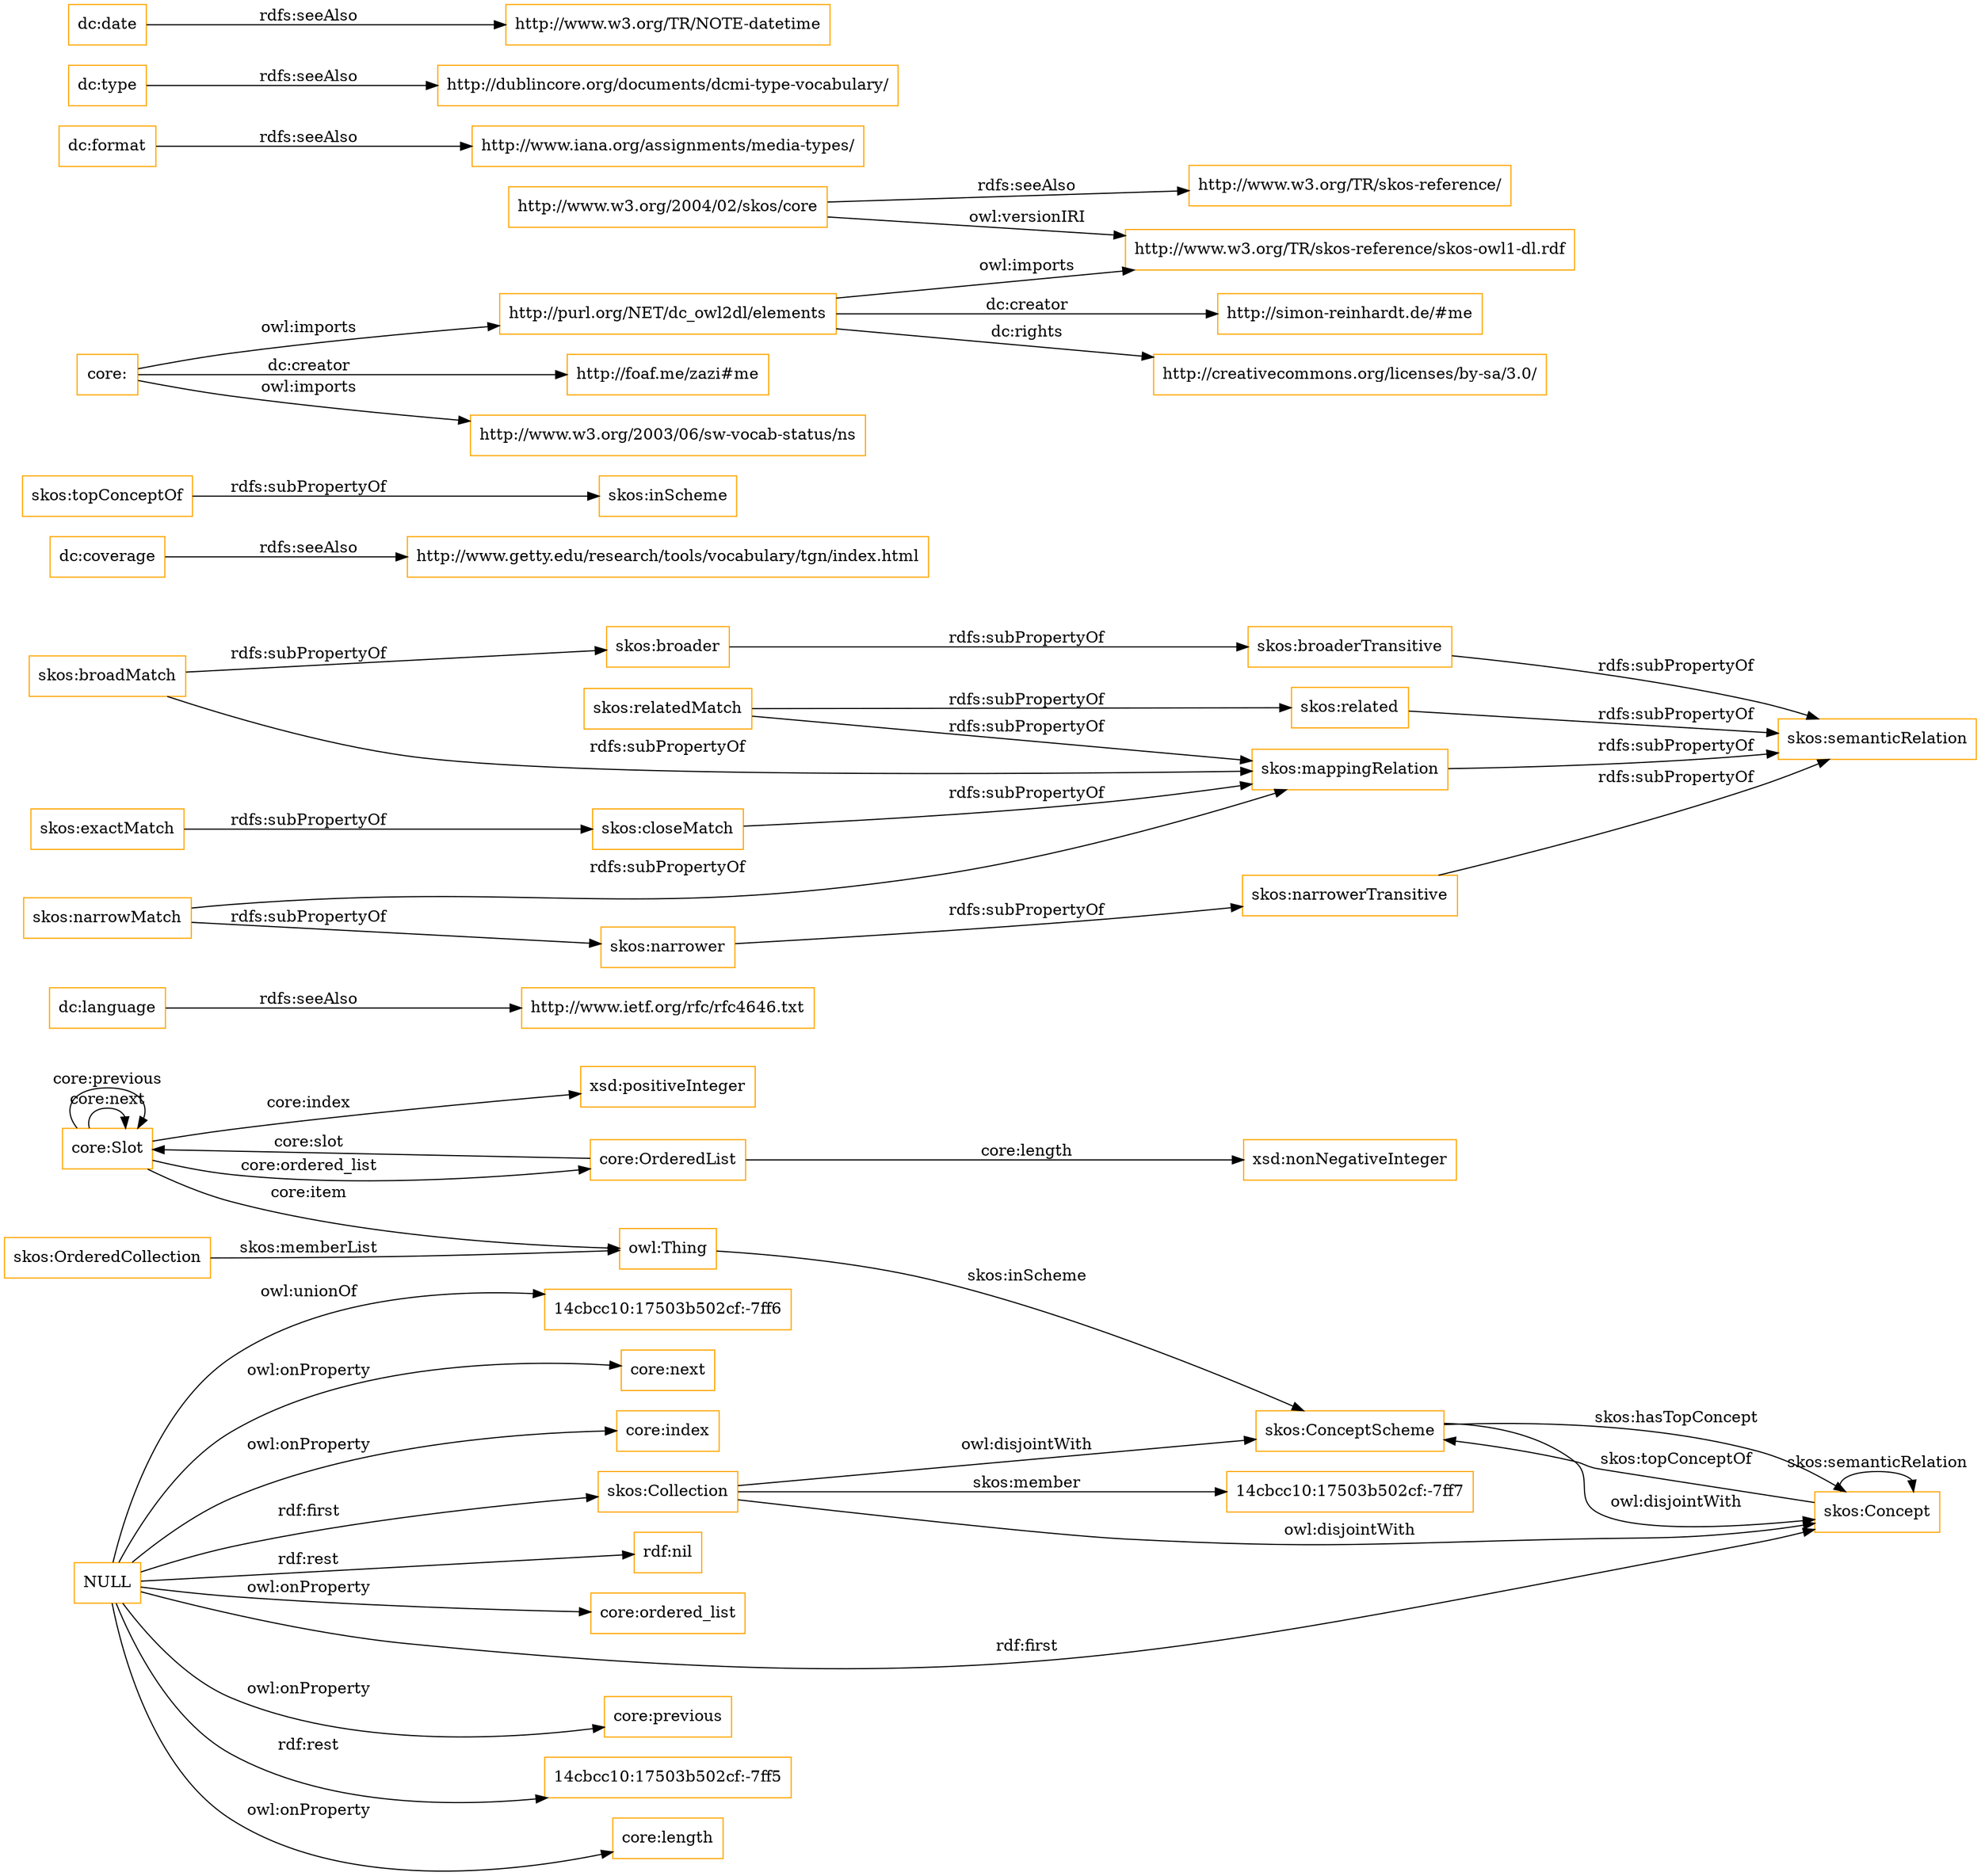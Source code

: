 digraph ar2dtool_diagram { 
rankdir=LR;
size="1501"
node [shape = rectangle, color="orange"]; "core:Slot" "core:OrderedList" "14cbcc10:17503b502cf:-7ff7" "skos:OrderedCollection" "skos:Collection" "skos:ConceptScheme" "skos:Concept" ; /*classes style*/
	"dc:language" -> "http://www.ietf.org/rfc/rfc4646.txt" [ label = "rdfs:seeAlso" ];
	"NULL" -> "core:previous" [ label = "owl:onProperty" ];
	"NULL" -> "14cbcc10:17503b502cf:-7ff5" [ label = "rdf:rest" ];
	"NULL" -> "core:length" [ label = "owl:onProperty" ];
	"NULL" -> "skos:Concept" [ label = "rdf:first" ];
	"NULL" -> "14cbcc10:17503b502cf:-7ff6" [ label = "owl:unionOf" ];
	"NULL" -> "core:next" [ label = "owl:onProperty" ];
	"NULL" -> "core:index" [ label = "owl:onProperty" ];
	"NULL" -> "rdf:nil" [ label = "rdf:rest" ];
	"NULL" -> "core:ordered_list" [ label = "owl:onProperty" ];
	"NULL" -> "skos:Collection" [ label = "rdf:first" ];
	"skos:closeMatch" -> "skos:mappingRelation" [ label = "rdfs:subPropertyOf" ];
	"dc:coverage" -> "http://www.getty.edu/research/tools/vocabulary/tgn/index.html" [ label = "rdfs:seeAlso" ];
	"skos:relatedMatch" -> "skos:related" [ label = "rdfs:subPropertyOf" ];
	"skos:relatedMatch" -> "skos:mappingRelation" [ label = "rdfs:subPropertyOf" ];
	"skos:ConceptScheme" -> "skos:Concept" [ label = "owl:disjointWith" ];
	"skos:related" -> "skos:semanticRelation" [ label = "rdfs:subPropertyOf" ];
	"skos:topConceptOf" -> "skos:inScheme" [ label = "rdfs:subPropertyOf" ];
	"skos:broadMatch" -> "skos:broader" [ label = "rdfs:subPropertyOf" ];
	"skos:broadMatch" -> "skos:mappingRelation" [ label = "rdfs:subPropertyOf" ];
	"http://purl.org/NET/dc_owl2dl/elements" -> "http://www.w3.org/TR/skos-reference/skos-owl1-dl.rdf" [ label = "owl:imports" ];
	"http://purl.org/NET/dc_owl2dl/elements" -> "http://creativecommons.org/licenses/by-sa/3.0/" [ label = "dc:rights" ];
	"http://purl.org/NET/dc_owl2dl/elements" -> "http://simon-reinhardt.de/#me" [ label = "dc:creator" ];
	"skos:exactMatch" -> "skos:closeMatch" [ label = "rdfs:subPropertyOf" ];
	"dc:format" -> "http://www.iana.org/assignments/media-types/" [ label = "rdfs:seeAlso" ];
	"core:" -> "http://foaf.me/zazi#me" [ label = "dc:creator" ];
	"core:" -> "http://www.w3.org/2003/06/sw-vocab-status/ns" [ label = "owl:imports" ];
	"core:" -> "http://purl.org/NET/dc_owl2dl/elements" [ label = "owl:imports" ];
	"skos:broaderTransitive" -> "skos:semanticRelation" [ label = "rdfs:subPropertyOf" ];
	"skos:mappingRelation" -> "skos:semanticRelation" [ label = "rdfs:subPropertyOf" ];
	"skos:broader" -> "skos:broaderTransitive" [ label = "rdfs:subPropertyOf" ];
	"dc:type" -> "http://dublincore.org/documents/dcmi-type-vocabulary/" [ label = "rdfs:seeAlso" ];
	"http://www.w3.org/2004/02/skos/core" -> "http://www.w3.org/TR/skos-reference/skos-owl1-dl.rdf" [ label = "owl:versionIRI" ];
	"http://www.w3.org/2004/02/skos/core" -> "http://www.w3.org/TR/skos-reference/" [ label = "rdfs:seeAlso" ];
	"skos:Collection" -> "skos:ConceptScheme" [ label = "owl:disjointWith" ];
	"skos:Collection" -> "skos:Concept" [ label = "owl:disjointWith" ];
	"skos:narrowMatch" -> "skos:narrower" [ label = "rdfs:subPropertyOf" ];
	"skos:narrowMatch" -> "skos:mappingRelation" [ label = "rdfs:subPropertyOf" ];
	"skos:narrower" -> "skos:narrowerTransitive" [ label = "rdfs:subPropertyOf" ];
	"dc:date" -> "http://www.w3.org/TR/NOTE-datetime" [ label = "rdfs:seeAlso" ];
	"skos:narrowerTransitive" -> "skos:semanticRelation" [ label = "rdfs:subPropertyOf" ];
	"core:Slot" -> "xsd:positiveInteger" [ label = "core:index" ];
	"skos:Concept" -> "skos:ConceptScheme" [ label = "skos:topConceptOf" ];
	"core:Slot" -> "owl:Thing" [ label = "core:item" ];
	"core:OrderedList" -> "xsd:nonNegativeInteger" [ label = "core:length" ];
	"core:OrderedList" -> "core:Slot" [ label = "core:slot" ];
	"skos:Collection" -> "14cbcc10:17503b502cf:-7ff7" [ label = "skos:member" ];
	"core:Slot" -> "core:Slot" [ label = "core:next" ];
	"skos:ConceptScheme" -> "skos:Concept" [ label = "skos:hasTopConcept" ];
	"owl:Thing" -> "skos:ConceptScheme" [ label = "skos:inScheme" ];
	"core:Slot" -> "core:Slot" [ label = "core:previous" ];
	"skos:OrderedCollection" -> "owl:Thing" [ label = "skos:memberList" ];
	"skos:Concept" -> "skos:Concept" [ label = "skos:semanticRelation" ];
	"core:Slot" -> "core:OrderedList" [ label = "core:ordered_list" ];

}
